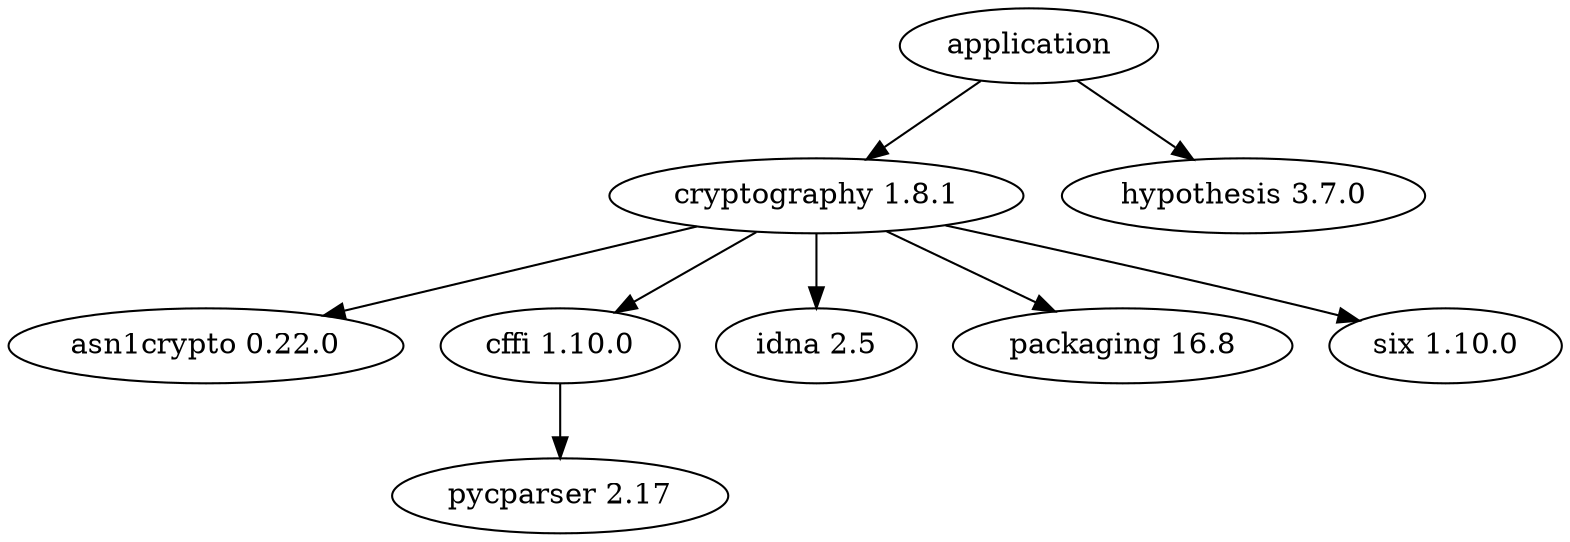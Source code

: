 digraph {
  "application" -> "cryptography 1.8.1"
  "application" -> "hypothesis 3.7.0"
  "cryptography 1.8.1" -> "asn1crypto 0.22.0"
  "cryptography 1.8.1" -> "cffi 1.10.0"
  "cryptography 1.8.1" -> "idna 2.5"
  "cryptography 1.8.1" -> "packaging 16.8"
  "cryptography 1.8.1" -> "six 1.10.0"
  "cffi 1.10.0" -> "pycparser 2.17"
}
